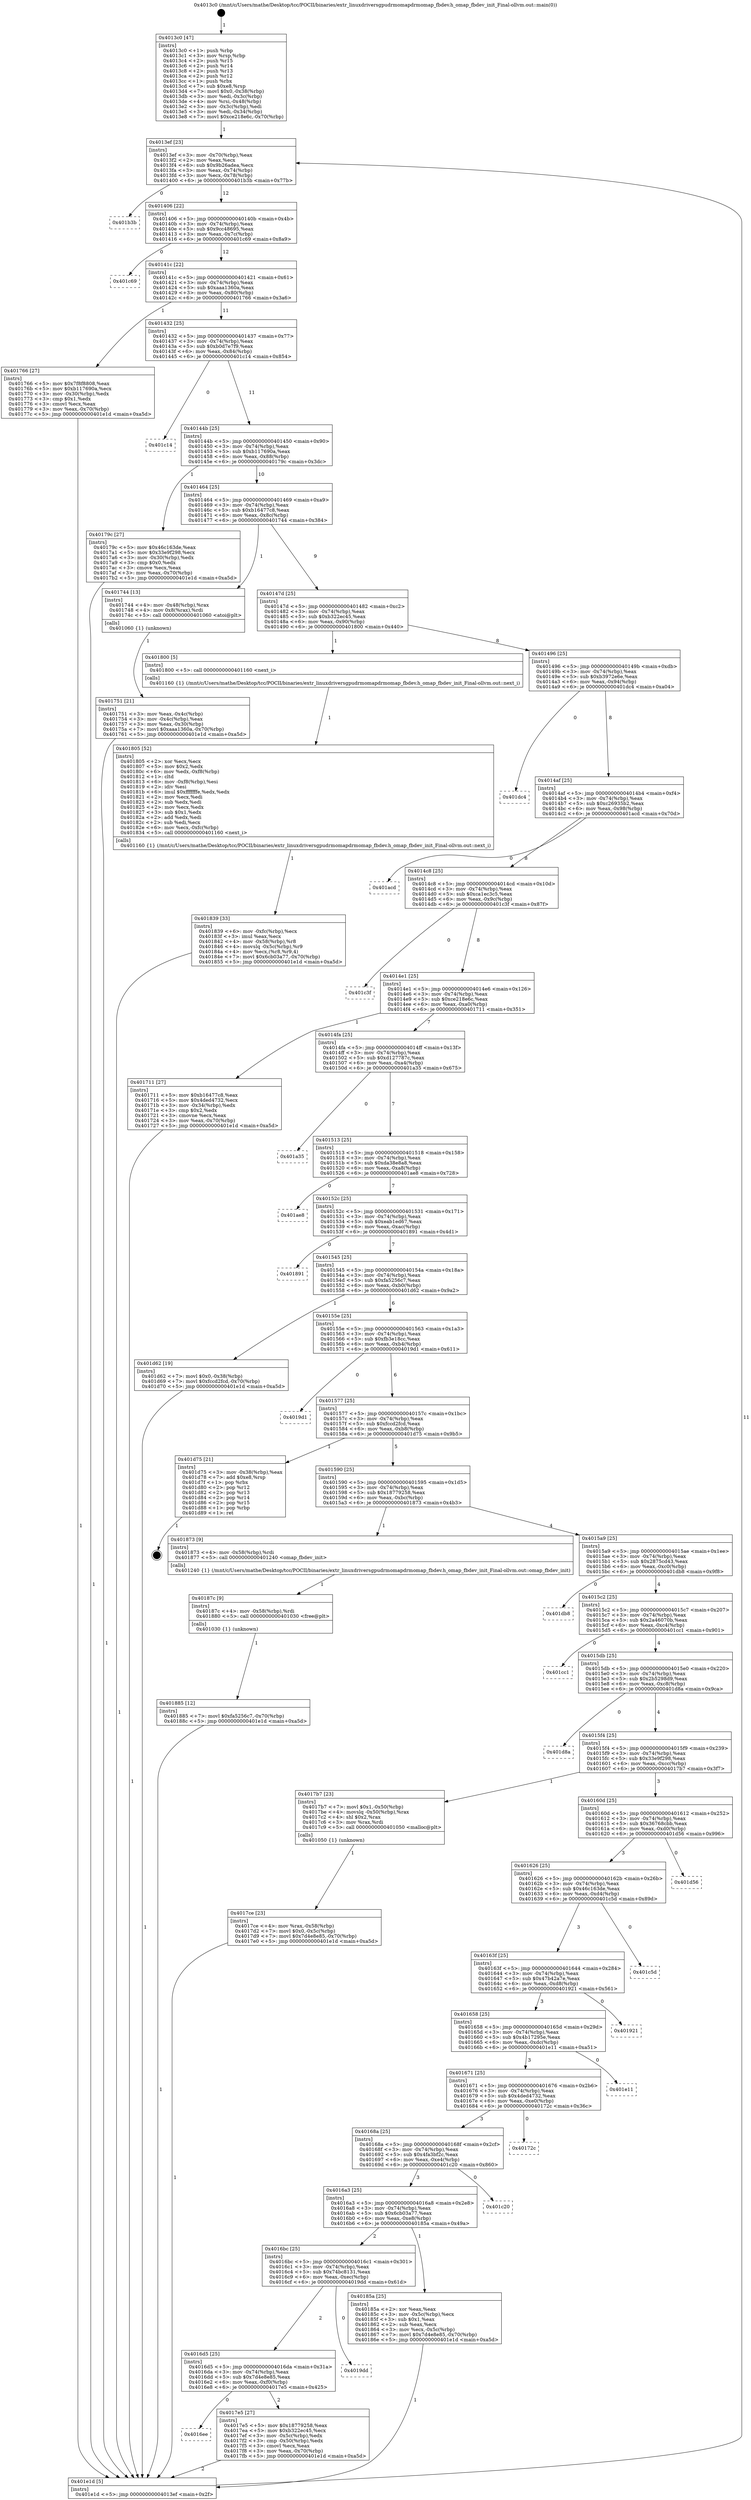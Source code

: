 digraph "0x4013c0" {
  label = "0x4013c0 (/mnt/c/Users/mathe/Desktop/tcc/POCII/binaries/extr_linuxdriversgpudrmomapdrmomap_fbdev.h_omap_fbdev_init_Final-ollvm.out::main(0))"
  labelloc = "t"
  node[shape=record]

  Entry [label="",width=0.3,height=0.3,shape=circle,fillcolor=black,style=filled]
  "0x4013ef" [label="{
     0x4013ef [23]\l
     | [instrs]\l
     &nbsp;&nbsp;0x4013ef \<+3\>: mov -0x70(%rbp),%eax\l
     &nbsp;&nbsp;0x4013f2 \<+2\>: mov %eax,%ecx\l
     &nbsp;&nbsp;0x4013f4 \<+6\>: sub $0x9b26adea,%ecx\l
     &nbsp;&nbsp;0x4013fa \<+3\>: mov %eax,-0x74(%rbp)\l
     &nbsp;&nbsp;0x4013fd \<+3\>: mov %ecx,-0x78(%rbp)\l
     &nbsp;&nbsp;0x401400 \<+6\>: je 0000000000401b3b \<main+0x77b\>\l
  }"]
  "0x401b3b" [label="{
     0x401b3b\l
  }", style=dashed]
  "0x401406" [label="{
     0x401406 [22]\l
     | [instrs]\l
     &nbsp;&nbsp;0x401406 \<+5\>: jmp 000000000040140b \<main+0x4b\>\l
     &nbsp;&nbsp;0x40140b \<+3\>: mov -0x74(%rbp),%eax\l
     &nbsp;&nbsp;0x40140e \<+5\>: sub $0x9cc48695,%eax\l
     &nbsp;&nbsp;0x401413 \<+3\>: mov %eax,-0x7c(%rbp)\l
     &nbsp;&nbsp;0x401416 \<+6\>: je 0000000000401c69 \<main+0x8a9\>\l
  }"]
  Exit [label="",width=0.3,height=0.3,shape=circle,fillcolor=black,style=filled,peripheries=2]
  "0x401c69" [label="{
     0x401c69\l
  }", style=dashed]
  "0x40141c" [label="{
     0x40141c [22]\l
     | [instrs]\l
     &nbsp;&nbsp;0x40141c \<+5\>: jmp 0000000000401421 \<main+0x61\>\l
     &nbsp;&nbsp;0x401421 \<+3\>: mov -0x74(%rbp),%eax\l
     &nbsp;&nbsp;0x401424 \<+5\>: sub $0xaaa1360a,%eax\l
     &nbsp;&nbsp;0x401429 \<+3\>: mov %eax,-0x80(%rbp)\l
     &nbsp;&nbsp;0x40142c \<+6\>: je 0000000000401766 \<main+0x3a6\>\l
  }"]
  "0x401885" [label="{
     0x401885 [12]\l
     | [instrs]\l
     &nbsp;&nbsp;0x401885 \<+7\>: movl $0xfa5256c7,-0x70(%rbp)\l
     &nbsp;&nbsp;0x40188c \<+5\>: jmp 0000000000401e1d \<main+0xa5d\>\l
  }"]
  "0x401766" [label="{
     0x401766 [27]\l
     | [instrs]\l
     &nbsp;&nbsp;0x401766 \<+5\>: mov $0x7f8f8808,%eax\l
     &nbsp;&nbsp;0x40176b \<+5\>: mov $0xb117690a,%ecx\l
     &nbsp;&nbsp;0x401770 \<+3\>: mov -0x30(%rbp),%edx\l
     &nbsp;&nbsp;0x401773 \<+3\>: cmp $0x1,%edx\l
     &nbsp;&nbsp;0x401776 \<+3\>: cmovl %ecx,%eax\l
     &nbsp;&nbsp;0x401779 \<+3\>: mov %eax,-0x70(%rbp)\l
     &nbsp;&nbsp;0x40177c \<+5\>: jmp 0000000000401e1d \<main+0xa5d\>\l
  }"]
  "0x401432" [label="{
     0x401432 [25]\l
     | [instrs]\l
     &nbsp;&nbsp;0x401432 \<+5\>: jmp 0000000000401437 \<main+0x77\>\l
     &nbsp;&nbsp;0x401437 \<+3\>: mov -0x74(%rbp),%eax\l
     &nbsp;&nbsp;0x40143a \<+5\>: sub $0xb0d7e7f9,%eax\l
     &nbsp;&nbsp;0x40143f \<+6\>: mov %eax,-0x84(%rbp)\l
     &nbsp;&nbsp;0x401445 \<+6\>: je 0000000000401c14 \<main+0x854\>\l
  }"]
  "0x40187c" [label="{
     0x40187c [9]\l
     | [instrs]\l
     &nbsp;&nbsp;0x40187c \<+4\>: mov -0x58(%rbp),%rdi\l
     &nbsp;&nbsp;0x401880 \<+5\>: call 0000000000401030 \<free@plt\>\l
     | [calls]\l
     &nbsp;&nbsp;0x401030 \{1\} (unknown)\l
  }"]
  "0x401c14" [label="{
     0x401c14\l
  }", style=dashed]
  "0x40144b" [label="{
     0x40144b [25]\l
     | [instrs]\l
     &nbsp;&nbsp;0x40144b \<+5\>: jmp 0000000000401450 \<main+0x90\>\l
     &nbsp;&nbsp;0x401450 \<+3\>: mov -0x74(%rbp),%eax\l
     &nbsp;&nbsp;0x401453 \<+5\>: sub $0xb117690a,%eax\l
     &nbsp;&nbsp;0x401458 \<+6\>: mov %eax,-0x88(%rbp)\l
     &nbsp;&nbsp;0x40145e \<+6\>: je 000000000040179c \<main+0x3dc\>\l
  }"]
  "0x401839" [label="{
     0x401839 [33]\l
     | [instrs]\l
     &nbsp;&nbsp;0x401839 \<+6\>: mov -0xfc(%rbp),%ecx\l
     &nbsp;&nbsp;0x40183f \<+3\>: imul %eax,%ecx\l
     &nbsp;&nbsp;0x401842 \<+4\>: mov -0x58(%rbp),%r8\l
     &nbsp;&nbsp;0x401846 \<+4\>: movslq -0x5c(%rbp),%r9\l
     &nbsp;&nbsp;0x40184a \<+4\>: mov %ecx,(%r8,%r9,4)\l
     &nbsp;&nbsp;0x40184e \<+7\>: movl $0x6cb03a77,-0x70(%rbp)\l
     &nbsp;&nbsp;0x401855 \<+5\>: jmp 0000000000401e1d \<main+0xa5d\>\l
  }"]
  "0x40179c" [label="{
     0x40179c [27]\l
     | [instrs]\l
     &nbsp;&nbsp;0x40179c \<+5\>: mov $0x46c163de,%eax\l
     &nbsp;&nbsp;0x4017a1 \<+5\>: mov $0x33e9f298,%ecx\l
     &nbsp;&nbsp;0x4017a6 \<+3\>: mov -0x30(%rbp),%edx\l
     &nbsp;&nbsp;0x4017a9 \<+3\>: cmp $0x0,%edx\l
     &nbsp;&nbsp;0x4017ac \<+3\>: cmove %ecx,%eax\l
     &nbsp;&nbsp;0x4017af \<+3\>: mov %eax,-0x70(%rbp)\l
     &nbsp;&nbsp;0x4017b2 \<+5\>: jmp 0000000000401e1d \<main+0xa5d\>\l
  }"]
  "0x401464" [label="{
     0x401464 [25]\l
     | [instrs]\l
     &nbsp;&nbsp;0x401464 \<+5\>: jmp 0000000000401469 \<main+0xa9\>\l
     &nbsp;&nbsp;0x401469 \<+3\>: mov -0x74(%rbp),%eax\l
     &nbsp;&nbsp;0x40146c \<+5\>: sub $0xb16477c8,%eax\l
     &nbsp;&nbsp;0x401471 \<+6\>: mov %eax,-0x8c(%rbp)\l
     &nbsp;&nbsp;0x401477 \<+6\>: je 0000000000401744 \<main+0x384\>\l
  }"]
  "0x401805" [label="{
     0x401805 [52]\l
     | [instrs]\l
     &nbsp;&nbsp;0x401805 \<+2\>: xor %ecx,%ecx\l
     &nbsp;&nbsp;0x401807 \<+5\>: mov $0x2,%edx\l
     &nbsp;&nbsp;0x40180c \<+6\>: mov %edx,-0xf8(%rbp)\l
     &nbsp;&nbsp;0x401812 \<+1\>: cltd\l
     &nbsp;&nbsp;0x401813 \<+6\>: mov -0xf8(%rbp),%esi\l
     &nbsp;&nbsp;0x401819 \<+2\>: idiv %esi\l
     &nbsp;&nbsp;0x40181b \<+6\>: imul $0xfffffffe,%edx,%edx\l
     &nbsp;&nbsp;0x401821 \<+2\>: mov %ecx,%edi\l
     &nbsp;&nbsp;0x401823 \<+2\>: sub %edx,%edi\l
     &nbsp;&nbsp;0x401825 \<+2\>: mov %ecx,%edx\l
     &nbsp;&nbsp;0x401827 \<+3\>: sub $0x1,%edx\l
     &nbsp;&nbsp;0x40182a \<+2\>: add %edx,%edi\l
     &nbsp;&nbsp;0x40182c \<+2\>: sub %edi,%ecx\l
     &nbsp;&nbsp;0x40182e \<+6\>: mov %ecx,-0xfc(%rbp)\l
     &nbsp;&nbsp;0x401834 \<+5\>: call 0000000000401160 \<next_i\>\l
     | [calls]\l
     &nbsp;&nbsp;0x401160 \{1\} (/mnt/c/Users/mathe/Desktop/tcc/POCII/binaries/extr_linuxdriversgpudrmomapdrmomap_fbdev.h_omap_fbdev_init_Final-ollvm.out::next_i)\l
  }"]
  "0x401744" [label="{
     0x401744 [13]\l
     | [instrs]\l
     &nbsp;&nbsp;0x401744 \<+4\>: mov -0x48(%rbp),%rax\l
     &nbsp;&nbsp;0x401748 \<+4\>: mov 0x8(%rax),%rdi\l
     &nbsp;&nbsp;0x40174c \<+5\>: call 0000000000401060 \<atoi@plt\>\l
     | [calls]\l
     &nbsp;&nbsp;0x401060 \{1\} (unknown)\l
  }"]
  "0x40147d" [label="{
     0x40147d [25]\l
     | [instrs]\l
     &nbsp;&nbsp;0x40147d \<+5\>: jmp 0000000000401482 \<main+0xc2\>\l
     &nbsp;&nbsp;0x401482 \<+3\>: mov -0x74(%rbp),%eax\l
     &nbsp;&nbsp;0x401485 \<+5\>: sub $0xb322ec45,%eax\l
     &nbsp;&nbsp;0x40148a \<+6\>: mov %eax,-0x90(%rbp)\l
     &nbsp;&nbsp;0x401490 \<+6\>: je 0000000000401800 \<main+0x440\>\l
  }"]
  "0x4016ee" [label="{
     0x4016ee\l
  }", style=dashed]
  "0x401800" [label="{
     0x401800 [5]\l
     | [instrs]\l
     &nbsp;&nbsp;0x401800 \<+5\>: call 0000000000401160 \<next_i\>\l
     | [calls]\l
     &nbsp;&nbsp;0x401160 \{1\} (/mnt/c/Users/mathe/Desktop/tcc/POCII/binaries/extr_linuxdriversgpudrmomapdrmomap_fbdev.h_omap_fbdev_init_Final-ollvm.out::next_i)\l
  }"]
  "0x401496" [label="{
     0x401496 [25]\l
     | [instrs]\l
     &nbsp;&nbsp;0x401496 \<+5\>: jmp 000000000040149b \<main+0xdb\>\l
     &nbsp;&nbsp;0x40149b \<+3\>: mov -0x74(%rbp),%eax\l
     &nbsp;&nbsp;0x40149e \<+5\>: sub $0xb3972e6e,%eax\l
     &nbsp;&nbsp;0x4014a3 \<+6\>: mov %eax,-0x94(%rbp)\l
     &nbsp;&nbsp;0x4014a9 \<+6\>: je 0000000000401dc4 \<main+0xa04\>\l
  }"]
  "0x4017e5" [label="{
     0x4017e5 [27]\l
     | [instrs]\l
     &nbsp;&nbsp;0x4017e5 \<+5\>: mov $0x18779258,%eax\l
     &nbsp;&nbsp;0x4017ea \<+5\>: mov $0xb322ec45,%ecx\l
     &nbsp;&nbsp;0x4017ef \<+3\>: mov -0x5c(%rbp),%edx\l
     &nbsp;&nbsp;0x4017f2 \<+3\>: cmp -0x50(%rbp),%edx\l
     &nbsp;&nbsp;0x4017f5 \<+3\>: cmovl %ecx,%eax\l
     &nbsp;&nbsp;0x4017f8 \<+3\>: mov %eax,-0x70(%rbp)\l
     &nbsp;&nbsp;0x4017fb \<+5\>: jmp 0000000000401e1d \<main+0xa5d\>\l
  }"]
  "0x401dc4" [label="{
     0x401dc4\l
  }", style=dashed]
  "0x4014af" [label="{
     0x4014af [25]\l
     | [instrs]\l
     &nbsp;&nbsp;0x4014af \<+5\>: jmp 00000000004014b4 \<main+0xf4\>\l
     &nbsp;&nbsp;0x4014b4 \<+3\>: mov -0x74(%rbp),%eax\l
     &nbsp;&nbsp;0x4014b7 \<+5\>: sub $0xc26935b2,%eax\l
     &nbsp;&nbsp;0x4014bc \<+6\>: mov %eax,-0x98(%rbp)\l
     &nbsp;&nbsp;0x4014c2 \<+6\>: je 0000000000401acd \<main+0x70d\>\l
  }"]
  "0x4016d5" [label="{
     0x4016d5 [25]\l
     | [instrs]\l
     &nbsp;&nbsp;0x4016d5 \<+5\>: jmp 00000000004016da \<main+0x31a\>\l
     &nbsp;&nbsp;0x4016da \<+3\>: mov -0x74(%rbp),%eax\l
     &nbsp;&nbsp;0x4016dd \<+5\>: sub $0x7d4e8e85,%eax\l
     &nbsp;&nbsp;0x4016e2 \<+6\>: mov %eax,-0xf0(%rbp)\l
     &nbsp;&nbsp;0x4016e8 \<+6\>: je 00000000004017e5 \<main+0x425\>\l
  }"]
  "0x401acd" [label="{
     0x401acd\l
  }", style=dashed]
  "0x4014c8" [label="{
     0x4014c8 [25]\l
     | [instrs]\l
     &nbsp;&nbsp;0x4014c8 \<+5\>: jmp 00000000004014cd \<main+0x10d\>\l
     &nbsp;&nbsp;0x4014cd \<+3\>: mov -0x74(%rbp),%eax\l
     &nbsp;&nbsp;0x4014d0 \<+5\>: sub $0xca1ec3c5,%eax\l
     &nbsp;&nbsp;0x4014d5 \<+6\>: mov %eax,-0x9c(%rbp)\l
     &nbsp;&nbsp;0x4014db \<+6\>: je 0000000000401c3f \<main+0x87f\>\l
  }"]
  "0x4019dd" [label="{
     0x4019dd\l
  }", style=dashed]
  "0x401c3f" [label="{
     0x401c3f\l
  }", style=dashed]
  "0x4014e1" [label="{
     0x4014e1 [25]\l
     | [instrs]\l
     &nbsp;&nbsp;0x4014e1 \<+5\>: jmp 00000000004014e6 \<main+0x126\>\l
     &nbsp;&nbsp;0x4014e6 \<+3\>: mov -0x74(%rbp),%eax\l
     &nbsp;&nbsp;0x4014e9 \<+5\>: sub $0xce218e6c,%eax\l
     &nbsp;&nbsp;0x4014ee \<+6\>: mov %eax,-0xa0(%rbp)\l
     &nbsp;&nbsp;0x4014f4 \<+6\>: je 0000000000401711 \<main+0x351\>\l
  }"]
  "0x4016bc" [label="{
     0x4016bc [25]\l
     | [instrs]\l
     &nbsp;&nbsp;0x4016bc \<+5\>: jmp 00000000004016c1 \<main+0x301\>\l
     &nbsp;&nbsp;0x4016c1 \<+3\>: mov -0x74(%rbp),%eax\l
     &nbsp;&nbsp;0x4016c4 \<+5\>: sub $0x74bc8131,%eax\l
     &nbsp;&nbsp;0x4016c9 \<+6\>: mov %eax,-0xec(%rbp)\l
     &nbsp;&nbsp;0x4016cf \<+6\>: je 00000000004019dd \<main+0x61d\>\l
  }"]
  "0x401711" [label="{
     0x401711 [27]\l
     | [instrs]\l
     &nbsp;&nbsp;0x401711 \<+5\>: mov $0xb16477c8,%eax\l
     &nbsp;&nbsp;0x401716 \<+5\>: mov $0x4ded4732,%ecx\l
     &nbsp;&nbsp;0x40171b \<+3\>: mov -0x34(%rbp),%edx\l
     &nbsp;&nbsp;0x40171e \<+3\>: cmp $0x2,%edx\l
     &nbsp;&nbsp;0x401721 \<+3\>: cmovne %ecx,%eax\l
     &nbsp;&nbsp;0x401724 \<+3\>: mov %eax,-0x70(%rbp)\l
     &nbsp;&nbsp;0x401727 \<+5\>: jmp 0000000000401e1d \<main+0xa5d\>\l
  }"]
  "0x4014fa" [label="{
     0x4014fa [25]\l
     | [instrs]\l
     &nbsp;&nbsp;0x4014fa \<+5\>: jmp 00000000004014ff \<main+0x13f\>\l
     &nbsp;&nbsp;0x4014ff \<+3\>: mov -0x74(%rbp),%eax\l
     &nbsp;&nbsp;0x401502 \<+5\>: sub $0xd127787c,%eax\l
     &nbsp;&nbsp;0x401507 \<+6\>: mov %eax,-0xa4(%rbp)\l
     &nbsp;&nbsp;0x40150d \<+6\>: je 0000000000401a35 \<main+0x675\>\l
  }"]
  "0x401e1d" [label="{
     0x401e1d [5]\l
     | [instrs]\l
     &nbsp;&nbsp;0x401e1d \<+5\>: jmp 00000000004013ef \<main+0x2f\>\l
  }"]
  "0x4013c0" [label="{
     0x4013c0 [47]\l
     | [instrs]\l
     &nbsp;&nbsp;0x4013c0 \<+1\>: push %rbp\l
     &nbsp;&nbsp;0x4013c1 \<+3\>: mov %rsp,%rbp\l
     &nbsp;&nbsp;0x4013c4 \<+2\>: push %r15\l
     &nbsp;&nbsp;0x4013c6 \<+2\>: push %r14\l
     &nbsp;&nbsp;0x4013c8 \<+2\>: push %r13\l
     &nbsp;&nbsp;0x4013ca \<+2\>: push %r12\l
     &nbsp;&nbsp;0x4013cc \<+1\>: push %rbx\l
     &nbsp;&nbsp;0x4013cd \<+7\>: sub $0xe8,%rsp\l
     &nbsp;&nbsp;0x4013d4 \<+7\>: movl $0x0,-0x38(%rbp)\l
     &nbsp;&nbsp;0x4013db \<+3\>: mov %edi,-0x3c(%rbp)\l
     &nbsp;&nbsp;0x4013de \<+4\>: mov %rsi,-0x48(%rbp)\l
     &nbsp;&nbsp;0x4013e2 \<+3\>: mov -0x3c(%rbp),%edi\l
     &nbsp;&nbsp;0x4013e5 \<+3\>: mov %edi,-0x34(%rbp)\l
     &nbsp;&nbsp;0x4013e8 \<+7\>: movl $0xce218e6c,-0x70(%rbp)\l
  }"]
  "0x401751" [label="{
     0x401751 [21]\l
     | [instrs]\l
     &nbsp;&nbsp;0x401751 \<+3\>: mov %eax,-0x4c(%rbp)\l
     &nbsp;&nbsp;0x401754 \<+3\>: mov -0x4c(%rbp),%eax\l
     &nbsp;&nbsp;0x401757 \<+3\>: mov %eax,-0x30(%rbp)\l
     &nbsp;&nbsp;0x40175a \<+7\>: movl $0xaaa1360a,-0x70(%rbp)\l
     &nbsp;&nbsp;0x401761 \<+5\>: jmp 0000000000401e1d \<main+0xa5d\>\l
  }"]
  "0x40185a" [label="{
     0x40185a [25]\l
     | [instrs]\l
     &nbsp;&nbsp;0x40185a \<+2\>: xor %eax,%eax\l
     &nbsp;&nbsp;0x40185c \<+3\>: mov -0x5c(%rbp),%ecx\l
     &nbsp;&nbsp;0x40185f \<+3\>: sub $0x1,%eax\l
     &nbsp;&nbsp;0x401862 \<+2\>: sub %eax,%ecx\l
     &nbsp;&nbsp;0x401864 \<+3\>: mov %ecx,-0x5c(%rbp)\l
     &nbsp;&nbsp;0x401867 \<+7\>: movl $0x7d4e8e85,-0x70(%rbp)\l
     &nbsp;&nbsp;0x40186e \<+5\>: jmp 0000000000401e1d \<main+0xa5d\>\l
  }"]
  "0x401a35" [label="{
     0x401a35\l
  }", style=dashed]
  "0x401513" [label="{
     0x401513 [25]\l
     | [instrs]\l
     &nbsp;&nbsp;0x401513 \<+5\>: jmp 0000000000401518 \<main+0x158\>\l
     &nbsp;&nbsp;0x401518 \<+3\>: mov -0x74(%rbp),%eax\l
     &nbsp;&nbsp;0x40151b \<+5\>: sub $0xda38e8a8,%eax\l
     &nbsp;&nbsp;0x401520 \<+6\>: mov %eax,-0xa8(%rbp)\l
     &nbsp;&nbsp;0x401526 \<+6\>: je 0000000000401ae8 \<main+0x728\>\l
  }"]
  "0x4016a3" [label="{
     0x4016a3 [25]\l
     | [instrs]\l
     &nbsp;&nbsp;0x4016a3 \<+5\>: jmp 00000000004016a8 \<main+0x2e8\>\l
     &nbsp;&nbsp;0x4016a8 \<+3\>: mov -0x74(%rbp),%eax\l
     &nbsp;&nbsp;0x4016ab \<+5\>: sub $0x6cb03a77,%eax\l
     &nbsp;&nbsp;0x4016b0 \<+6\>: mov %eax,-0xe8(%rbp)\l
     &nbsp;&nbsp;0x4016b6 \<+6\>: je 000000000040185a \<main+0x49a\>\l
  }"]
  "0x401ae8" [label="{
     0x401ae8\l
  }", style=dashed]
  "0x40152c" [label="{
     0x40152c [25]\l
     | [instrs]\l
     &nbsp;&nbsp;0x40152c \<+5\>: jmp 0000000000401531 \<main+0x171\>\l
     &nbsp;&nbsp;0x401531 \<+3\>: mov -0x74(%rbp),%eax\l
     &nbsp;&nbsp;0x401534 \<+5\>: sub $0xeab1ed67,%eax\l
     &nbsp;&nbsp;0x401539 \<+6\>: mov %eax,-0xac(%rbp)\l
     &nbsp;&nbsp;0x40153f \<+6\>: je 0000000000401891 \<main+0x4d1\>\l
  }"]
  "0x401c20" [label="{
     0x401c20\l
  }", style=dashed]
  "0x401891" [label="{
     0x401891\l
  }", style=dashed]
  "0x401545" [label="{
     0x401545 [25]\l
     | [instrs]\l
     &nbsp;&nbsp;0x401545 \<+5\>: jmp 000000000040154a \<main+0x18a\>\l
     &nbsp;&nbsp;0x40154a \<+3\>: mov -0x74(%rbp),%eax\l
     &nbsp;&nbsp;0x40154d \<+5\>: sub $0xfa5256c7,%eax\l
     &nbsp;&nbsp;0x401552 \<+6\>: mov %eax,-0xb0(%rbp)\l
     &nbsp;&nbsp;0x401558 \<+6\>: je 0000000000401d62 \<main+0x9a2\>\l
  }"]
  "0x40168a" [label="{
     0x40168a [25]\l
     | [instrs]\l
     &nbsp;&nbsp;0x40168a \<+5\>: jmp 000000000040168f \<main+0x2cf\>\l
     &nbsp;&nbsp;0x40168f \<+3\>: mov -0x74(%rbp),%eax\l
     &nbsp;&nbsp;0x401692 \<+5\>: sub $0x4fa3bf2c,%eax\l
     &nbsp;&nbsp;0x401697 \<+6\>: mov %eax,-0xe4(%rbp)\l
     &nbsp;&nbsp;0x40169d \<+6\>: je 0000000000401c20 \<main+0x860\>\l
  }"]
  "0x401d62" [label="{
     0x401d62 [19]\l
     | [instrs]\l
     &nbsp;&nbsp;0x401d62 \<+7\>: movl $0x0,-0x38(%rbp)\l
     &nbsp;&nbsp;0x401d69 \<+7\>: movl $0xfccd2fcd,-0x70(%rbp)\l
     &nbsp;&nbsp;0x401d70 \<+5\>: jmp 0000000000401e1d \<main+0xa5d\>\l
  }"]
  "0x40155e" [label="{
     0x40155e [25]\l
     | [instrs]\l
     &nbsp;&nbsp;0x40155e \<+5\>: jmp 0000000000401563 \<main+0x1a3\>\l
     &nbsp;&nbsp;0x401563 \<+3\>: mov -0x74(%rbp),%eax\l
     &nbsp;&nbsp;0x401566 \<+5\>: sub $0xfb3e18cc,%eax\l
     &nbsp;&nbsp;0x40156b \<+6\>: mov %eax,-0xb4(%rbp)\l
     &nbsp;&nbsp;0x401571 \<+6\>: je 00000000004019d1 \<main+0x611\>\l
  }"]
  "0x40172c" [label="{
     0x40172c\l
  }", style=dashed]
  "0x4019d1" [label="{
     0x4019d1\l
  }", style=dashed]
  "0x401577" [label="{
     0x401577 [25]\l
     | [instrs]\l
     &nbsp;&nbsp;0x401577 \<+5\>: jmp 000000000040157c \<main+0x1bc\>\l
     &nbsp;&nbsp;0x40157c \<+3\>: mov -0x74(%rbp),%eax\l
     &nbsp;&nbsp;0x40157f \<+5\>: sub $0xfccd2fcd,%eax\l
     &nbsp;&nbsp;0x401584 \<+6\>: mov %eax,-0xb8(%rbp)\l
     &nbsp;&nbsp;0x40158a \<+6\>: je 0000000000401d75 \<main+0x9b5\>\l
  }"]
  "0x401671" [label="{
     0x401671 [25]\l
     | [instrs]\l
     &nbsp;&nbsp;0x401671 \<+5\>: jmp 0000000000401676 \<main+0x2b6\>\l
     &nbsp;&nbsp;0x401676 \<+3\>: mov -0x74(%rbp),%eax\l
     &nbsp;&nbsp;0x401679 \<+5\>: sub $0x4ded4732,%eax\l
     &nbsp;&nbsp;0x40167e \<+6\>: mov %eax,-0xe0(%rbp)\l
     &nbsp;&nbsp;0x401684 \<+6\>: je 000000000040172c \<main+0x36c\>\l
  }"]
  "0x401d75" [label="{
     0x401d75 [21]\l
     | [instrs]\l
     &nbsp;&nbsp;0x401d75 \<+3\>: mov -0x38(%rbp),%eax\l
     &nbsp;&nbsp;0x401d78 \<+7\>: add $0xe8,%rsp\l
     &nbsp;&nbsp;0x401d7f \<+1\>: pop %rbx\l
     &nbsp;&nbsp;0x401d80 \<+2\>: pop %r12\l
     &nbsp;&nbsp;0x401d82 \<+2\>: pop %r13\l
     &nbsp;&nbsp;0x401d84 \<+2\>: pop %r14\l
     &nbsp;&nbsp;0x401d86 \<+2\>: pop %r15\l
     &nbsp;&nbsp;0x401d88 \<+1\>: pop %rbp\l
     &nbsp;&nbsp;0x401d89 \<+1\>: ret\l
  }"]
  "0x401590" [label="{
     0x401590 [25]\l
     | [instrs]\l
     &nbsp;&nbsp;0x401590 \<+5\>: jmp 0000000000401595 \<main+0x1d5\>\l
     &nbsp;&nbsp;0x401595 \<+3\>: mov -0x74(%rbp),%eax\l
     &nbsp;&nbsp;0x401598 \<+5\>: sub $0x18779258,%eax\l
     &nbsp;&nbsp;0x40159d \<+6\>: mov %eax,-0xbc(%rbp)\l
     &nbsp;&nbsp;0x4015a3 \<+6\>: je 0000000000401873 \<main+0x4b3\>\l
  }"]
  "0x401e11" [label="{
     0x401e11\l
  }", style=dashed]
  "0x401873" [label="{
     0x401873 [9]\l
     | [instrs]\l
     &nbsp;&nbsp;0x401873 \<+4\>: mov -0x58(%rbp),%rdi\l
     &nbsp;&nbsp;0x401877 \<+5\>: call 0000000000401240 \<omap_fbdev_init\>\l
     | [calls]\l
     &nbsp;&nbsp;0x401240 \{1\} (/mnt/c/Users/mathe/Desktop/tcc/POCII/binaries/extr_linuxdriversgpudrmomapdrmomap_fbdev.h_omap_fbdev_init_Final-ollvm.out::omap_fbdev_init)\l
  }"]
  "0x4015a9" [label="{
     0x4015a9 [25]\l
     | [instrs]\l
     &nbsp;&nbsp;0x4015a9 \<+5\>: jmp 00000000004015ae \<main+0x1ee\>\l
     &nbsp;&nbsp;0x4015ae \<+3\>: mov -0x74(%rbp),%eax\l
     &nbsp;&nbsp;0x4015b1 \<+5\>: sub $0x2875cd43,%eax\l
     &nbsp;&nbsp;0x4015b6 \<+6\>: mov %eax,-0xc0(%rbp)\l
     &nbsp;&nbsp;0x4015bc \<+6\>: je 0000000000401db8 \<main+0x9f8\>\l
  }"]
  "0x401658" [label="{
     0x401658 [25]\l
     | [instrs]\l
     &nbsp;&nbsp;0x401658 \<+5\>: jmp 000000000040165d \<main+0x29d\>\l
     &nbsp;&nbsp;0x40165d \<+3\>: mov -0x74(%rbp),%eax\l
     &nbsp;&nbsp;0x401660 \<+5\>: sub $0x4b17295e,%eax\l
     &nbsp;&nbsp;0x401665 \<+6\>: mov %eax,-0xdc(%rbp)\l
     &nbsp;&nbsp;0x40166b \<+6\>: je 0000000000401e11 \<main+0xa51\>\l
  }"]
  "0x401db8" [label="{
     0x401db8\l
  }", style=dashed]
  "0x4015c2" [label="{
     0x4015c2 [25]\l
     | [instrs]\l
     &nbsp;&nbsp;0x4015c2 \<+5\>: jmp 00000000004015c7 \<main+0x207\>\l
     &nbsp;&nbsp;0x4015c7 \<+3\>: mov -0x74(%rbp),%eax\l
     &nbsp;&nbsp;0x4015ca \<+5\>: sub $0x2a46070b,%eax\l
     &nbsp;&nbsp;0x4015cf \<+6\>: mov %eax,-0xc4(%rbp)\l
     &nbsp;&nbsp;0x4015d5 \<+6\>: je 0000000000401cc1 \<main+0x901\>\l
  }"]
  "0x401921" [label="{
     0x401921\l
  }", style=dashed]
  "0x401cc1" [label="{
     0x401cc1\l
  }", style=dashed]
  "0x4015db" [label="{
     0x4015db [25]\l
     | [instrs]\l
     &nbsp;&nbsp;0x4015db \<+5\>: jmp 00000000004015e0 \<main+0x220\>\l
     &nbsp;&nbsp;0x4015e0 \<+3\>: mov -0x74(%rbp),%eax\l
     &nbsp;&nbsp;0x4015e3 \<+5\>: sub $0x2b5298d9,%eax\l
     &nbsp;&nbsp;0x4015e8 \<+6\>: mov %eax,-0xc8(%rbp)\l
     &nbsp;&nbsp;0x4015ee \<+6\>: je 0000000000401d8a \<main+0x9ca\>\l
  }"]
  "0x40163f" [label="{
     0x40163f [25]\l
     | [instrs]\l
     &nbsp;&nbsp;0x40163f \<+5\>: jmp 0000000000401644 \<main+0x284\>\l
     &nbsp;&nbsp;0x401644 \<+3\>: mov -0x74(%rbp),%eax\l
     &nbsp;&nbsp;0x401647 \<+5\>: sub $0x47b42a7e,%eax\l
     &nbsp;&nbsp;0x40164c \<+6\>: mov %eax,-0xd8(%rbp)\l
     &nbsp;&nbsp;0x401652 \<+6\>: je 0000000000401921 \<main+0x561\>\l
  }"]
  "0x401d8a" [label="{
     0x401d8a\l
  }", style=dashed]
  "0x4015f4" [label="{
     0x4015f4 [25]\l
     | [instrs]\l
     &nbsp;&nbsp;0x4015f4 \<+5\>: jmp 00000000004015f9 \<main+0x239\>\l
     &nbsp;&nbsp;0x4015f9 \<+3\>: mov -0x74(%rbp),%eax\l
     &nbsp;&nbsp;0x4015fc \<+5\>: sub $0x33e9f298,%eax\l
     &nbsp;&nbsp;0x401601 \<+6\>: mov %eax,-0xcc(%rbp)\l
     &nbsp;&nbsp;0x401607 \<+6\>: je 00000000004017b7 \<main+0x3f7\>\l
  }"]
  "0x401c5d" [label="{
     0x401c5d\l
  }", style=dashed]
  "0x4017b7" [label="{
     0x4017b7 [23]\l
     | [instrs]\l
     &nbsp;&nbsp;0x4017b7 \<+7\>: movl $0x1,-0x50(%rbp)\l
     &nbsp;&nbsp;0x4017be \<+4\>: movslq -0x50(%rbp),%rax\l
     &nbsp;&nbsp;0x4017c2 \<+4\>: shl $0x2,%rax\l
     &nbsp;&nbsp;0x4017c6 \<+3\>: mov %rax,%rdi\l
     &nbsp;&nbsp;0x4017c9 \<+5\>: call 0000000000401050 \<malloc@plt\>\l
     | [calls]\l
     &nbsp;&nbsp;0x401050 \{1\} (unknown)\l
  }"]
  "0x40160d" [label="{
     0x40160d [25]\l
     | [instrs]\l
     &nbsp;&nbsp;0x40160d \<+5\>: jmp 0000000000401612 \<main+0x252\>\l
     &nbsp;&nbsp;0x401612 \<+3\>: mov -0x74(%rbp),%eax\l
     &nbsp;&nbsp;0x401615 \<+5\>: sub $0x36768cbb,%eax\l
     &nbsp;&nbsp;0x40161a \<+6\>: mov %eax,-0xd0(%rbp)\l
     &nbsp;&nbsp;0x401620 \<+6\>: je 0000000000401d56 \<main+0x996\>\l
  }"]
  "0x4017ce" [label="{
     0x4017ce [23]\l
     | [instrs]\l
     &nbsp;&nbsp;0x4017ce \<+4\>: mov %rax,-0x58(%rbp)\l
     &nbsp;&nbsp;0x4017d2 \<+7\>: movl $0x0,-0x5c(%rbp)\l
     &nbsp;&nbsp;0x4017d9 \<+7\>: movl $0x7d4e8e85,-0x70(%rbp)\l
     &nbsp;&nbsp;0x4017e0 \<+5\>: jmp 0000000000401e1d \<main+0xa5d\>\l
  }"]
  "0x401626" [label="{
     0x401626 [25]\l
     | [instrs]\l
     &nbsp;&nbsp;0x401626 \<+5\>: jmp 000000000040162b \<main+0x26b\>\l
     &nbsp;&nbsp;0x40162b \<+3\>: mov -0x74(%rbp),%eax\l
     &nbsp;&nbsp;0x40162e \<+5\>: sub $0x46c163de,%eax\l
     &nbsp;&nbsp;0x401633 \<+6\>: mov %eax,-0xd4(%rbp)\l
     &nbsp;&nbsp;0x401639 \<+6\>: je 0000000000401c5d \<main+0x89d\>\l
  }"]
  "0x401d56" [label="{
     0x401d56\l
  }", style=dashed]
  Entry -> "0x4013c0" [label=" 1"]
  "0x4013ef" -> "0x401b3b" [label=" 0"]
  "0x4013ef" -> "0x401406" [label=" 12"]
  "0x401d75" -> Exit [label=" 1"]
  "0x401406" -> "0x401c69" [label=" 0"]
  "0x401406" -> "0x40141c" [label=" 12"]
  "0x401d62" -> "0x401e1d" [label=" 1"]
  "0x40141c" -> "0x401766" [label=" 1"]
  "0x40141c" -> "0x401432" [label=" 11"]
  "0x401885" -> "0x401e1d" [label=" 1"]
  "0x401432" -> "0x401c14" [label=" 0"]
  "0x401432" -> "0x40144b" [label=" 11"]
  "0x40187c" -> "0x401885" [label=" 1"]
  "0x40144b" -> "0x40179c" [label=" 1"]
  "0x40144b" -> "0x401464" [label=" 10"]
  "0x401873" -> "0x40187c" [label=" 1"]
  "0x401464" -> "0x401744" [label=" 1"]
  "0x401464" -> "0x40147d" [label=" 9"]
  "0x40185a" -> "0x401e1d" [label=" 1"]
  "0x40147d" -> "0x401800" [label=" 1"]
  "0x40147d" -> "0x401496" [label=" 8"]
  "0x401839" -> "0x401e1d" [label=" 1"]
  "0x401496" -> "0x401dc4" [label=" 0"]
  "0x401496" -> "0x4014af" [label=" 8"]
  "0x401805" -> "0x401839" [label=" 1"]
  "0x4014af" -> "0x401acd" [label=" 0"]
  "0x4014af" -> "0x4014c8" [label=" 8"]
  "0x4017e5" -> "0x401e1d" [label=" 2"]
  "0x4014c8" -> "0x401c3f" [label=" 0"]
  "0x4014c8" -> "0x4014e1" [label=" 8"]
  "0x4016d5" -> "0x4016ee" [label=" 0"]
  "0x4014e1" -> "0x401711" [label=" 1"]
  "0x4014e1" -> "0x4014fa" [label=" 7"]
  "0x401711" -> "0x401e1d" [label=" 1"]
  "0x4013c0" -> "0x4013ef" [label=" 1"]
  "0x401e1d" -> "0x4013ef" [label=" 11"]
  "0x401744" -> "0x401751" [label=" 1"]
  "0x401751" -> "0x401e1d" [label=" 1"]
  "0x401766" -> "0x401e1d" [label=" 1"]
  "0x40179c" -> "0x401e1d" [label=" 1"]
  "0x401800" -> "0x401805" [label=" 1"]
  "0x4014fa" -> "0x401a35" [label=" 0"]
  "0x4014fa" -> "0x401513" [label=" 7"]
  "0x4016bc" -> "0x4016d5" [label=" 2"]
  "0x401513" -> "0x401ae8" [label=" 0"]
  "0x401513" -> "0x40152c" [label=" 7"]
  "0x4016d5" -> "0x4017e5" [label=" 2"]
  "0x40152c" -> "0x401891" [label=" 0"]
  "0x40152c" -> "0x401545" [label=" 7"]
  "0x4016a3" -> "0x4016bc" [label=" 2"]
  "0x401545" -> "0x401d62" [label=" 1"]
  "0x401545" -> "0x40155e" [label=" 6"]
  "0x4016bc" -> "0x4019dd" [label=" 0"]
  "0x40155e" -> "0x4019d1" [label=" 0"]
  "0x40155e" -> "0x401577" [label=" 6"]
  "0x40168a" -> "0x4016a3" [label=" 3"]
  "0x401577" -> "0x401d75" [label=" 1"]
  "0x401577" -> "0x401590" [label=" 5"]
  "0x4016a3" -> "0x40185a" [label=" 1"]
  "0x401590" -> "0x401873" [label=" 1"]
  "0x401590" -> "0x4015a9" [label=" 4"]
  "0x401671" -> "0x40168a" [label=" 3"]
  "0x4015a9" -> "0x401db8" [label=" 0"]
  "0x4015a9" -> "0x4015c2" [label=" 4"]
  "0x40168a" -> "0x401c20" [label=" 0"]
  "0x4015c2" -> "0x401cc1" [label=" 0"]
  "0x4015c2" -> "0x4015db" [label=" 4"]
  "0x401658" -> "0x401671" [label=" 3"]
  "0x4015db" -> "0x401d8a" [label=" 0"]
  "0x4015db" -> "0x4015f4" [label=" 4"]
  "0x401671" -> "0x40172c" [label=" 0"]
  "0x4015f4" -> "0x4017b7" [label=" 1"]
  "0x4015f4" -> "0x40160d" [label=" 3"]
  "0x4017b7" -> "0x4017ce" [label=" 1"]
  "0x4017ce" -> "0x401e1d" [label=" 1"]
  "0x40163f" -> "0x401658" [label=" 3"]
  "0x40160d" -> "0x401d56" [label=" 0"]
  "0x40160d" -> "0x401626" [label=" 3"]
  "0x40163f" -> "0x401921" [label=" 0"]
  "0x401626" -> "0x401c5d" [label=" 0"]
  "0x401626" -> "0x40163f" [label=" 3"]
  "0x401658" -> "0x401e11" [label=" 0"]
}
